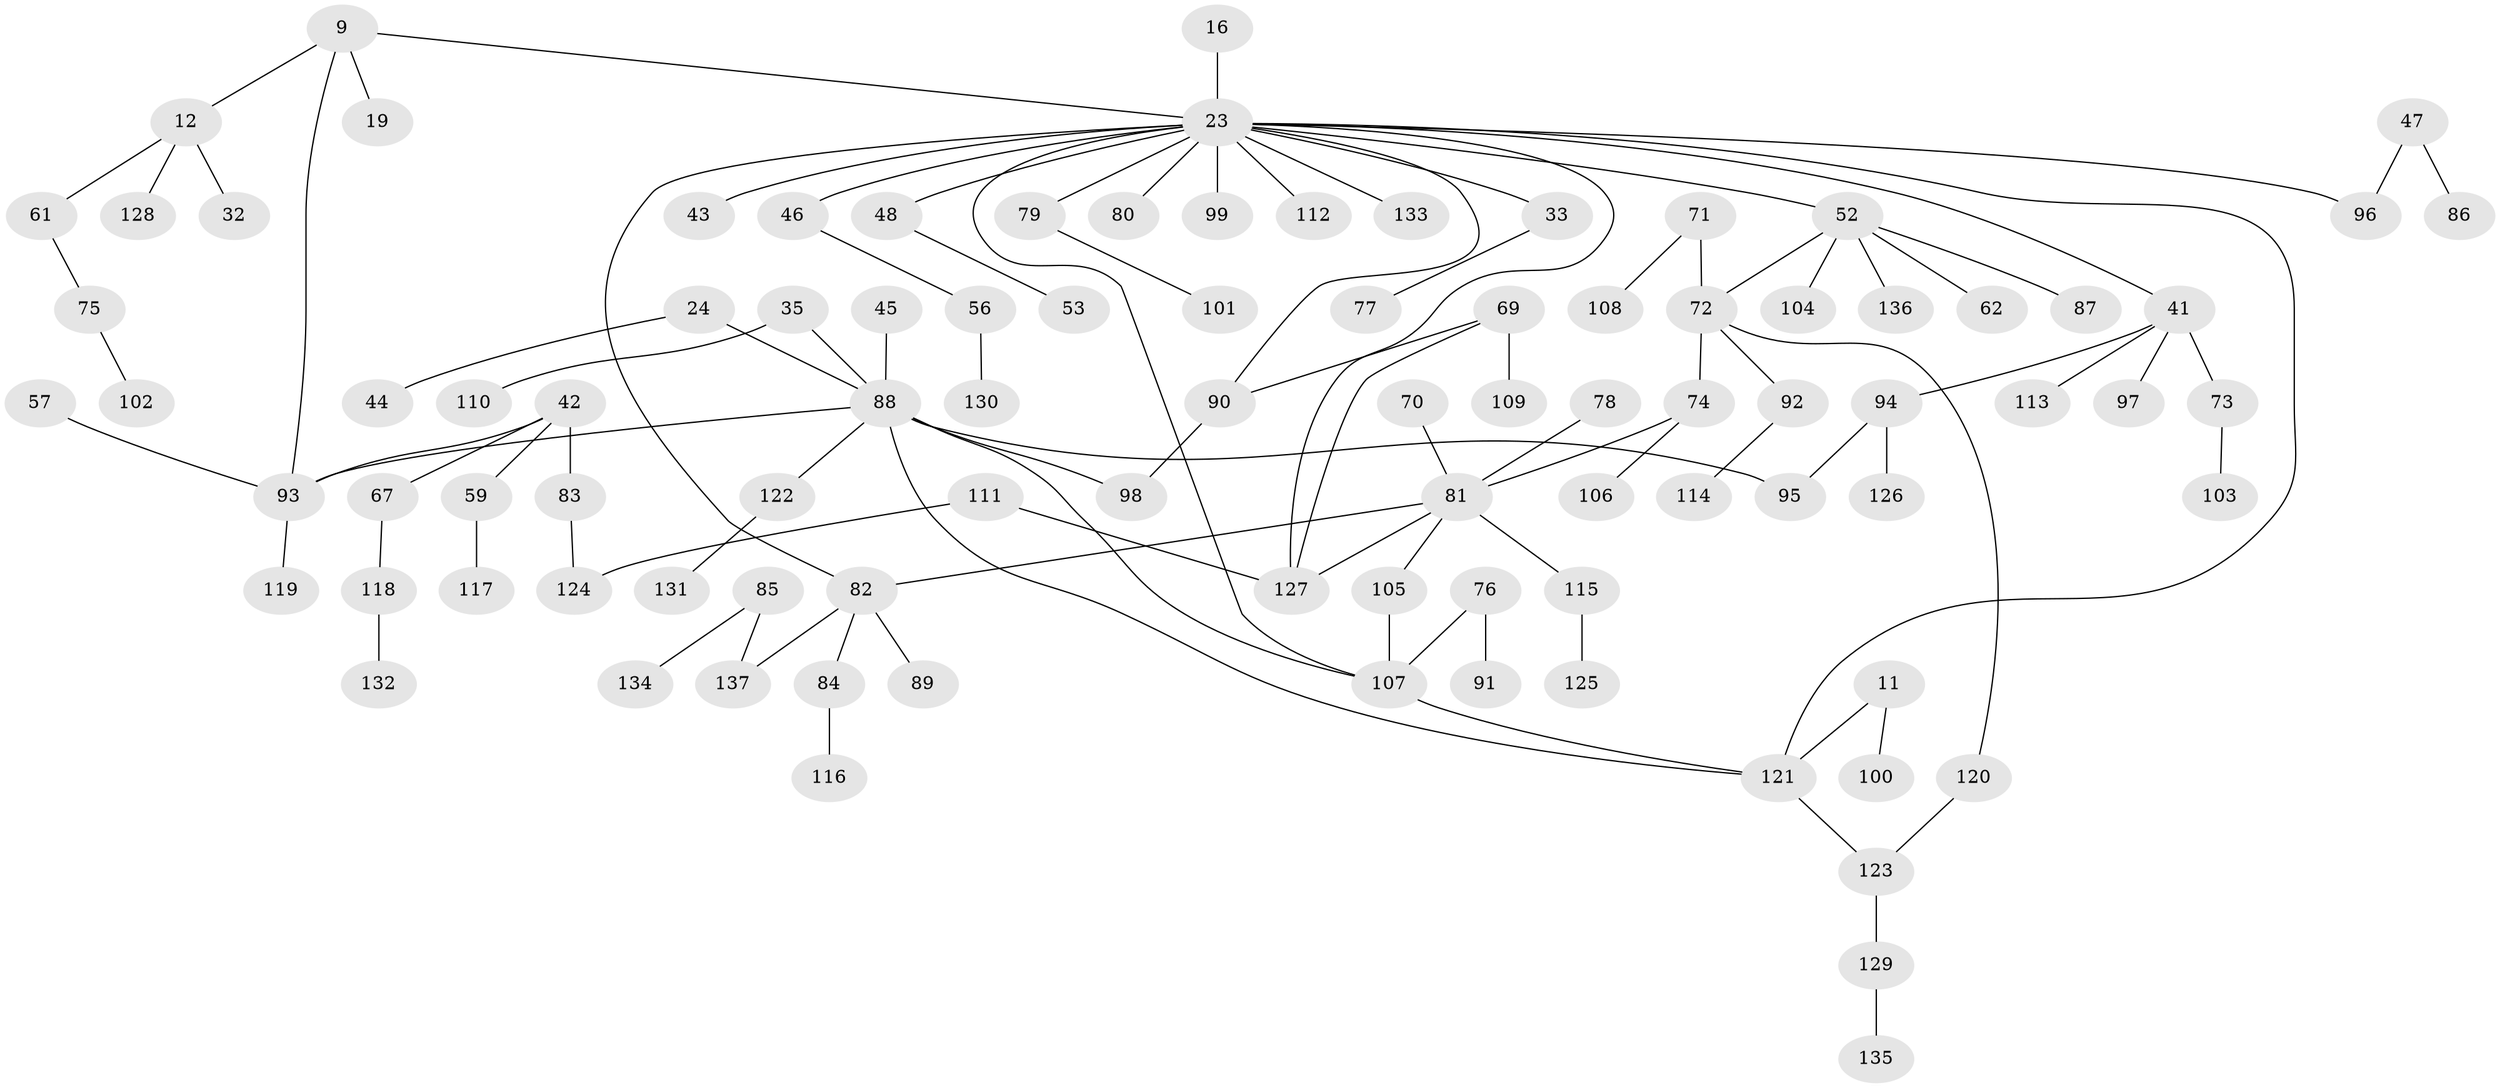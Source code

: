 // original degree distribution, {5: 0.051094890510948905, 9: 0.0072992700729927005, 4: 0.058394160583941604, 2: 0.29927007299270075, 3: 0.19708029197080293, 7: 0.0072992700729927005, 1: 0.3795620437956204}
// Generated by graph-tools (version 1.1) at 2025/45/03/04/25 21:45:21]
// undirected, 95 vertices, 105 edges
graph export_dot {
graph [start="1"]
  node [color=gray90,style=filled];
  9;
  11;
  12;
  16;
  19;
  23 [super="+17"];
  24;
  32;
  33;
  35;
  41 [super="+3"];
  42 [super="+40"];
  43;
  44;
  45;
  46 [super="+27+29+34"];
  47;
  48 [super="+28"];
  52 [super="+15"];
  53;
  56;
  57;
  59;
  61;
  62;
  67;
  69;
  70;
  71;
  72 [super="+25"];
  73 [super="+64"];
  74 [super="+66+63"];
  75;
  76;
  77;
  78;
  79 [super="+30"];
  80;
  81 [super="+21+38"];
  82 [super="+13"];
  83;
  84;
  85;
  86;
  87;
  88 [super="+65"];
  89;
  90;
  91;
  92;
  93 [super="+31"];
  94 [super="+36"];
  95;
  96 [super="+26"];
  97;
  98;
  99;
  100;
  101;
  102;
  103;
  104;
  105;
  106;
  107 [super="+51"];
  108;
  109;
  110;
  111;
  112;
  113;
  114;
  115;
  116;
  117;
  118;
  119;
  120;
  121 [super="+4+68"];
  122;
  123;
  124;
  125;
  126;
  127 [super="+54+58"];
  128;
  129;
  130;
  131;
  132;
  133;
  134;
  135;
  136;
  137 [super="+37"];
  9 -- 12;
  9 -- 19;
  9 -- 23;
  9 -- 93;
  11 -- 100;
  11 -- 121;
  12 -- 32;
  12 -- 61;
  12 -- 128;
  16 -- 23;
  23 -- 90;
  23 -- 99;
  23 -- 79 [weight=2];
  23 -- 133;
  23 -- 80;
  23 -- 33;
  23 -- 41;
  23 -- 43;
  23 -- 112;
  23 -- 52;
  23 -- 121;
  23 -- 82;
  23 -- 46;
  23 -- 96;
  23 -- 48;
  23 -- 107;
  23 -- 127;
  24 -- 44;
  24 -- 88;
  33 -- 77;
  35 -- 110;
  35 -- 88;
  41 -- 113;
  41 -- 97;
  41 -- 94;
  41 -- 73;
  42 -- 67;
  42 -- 83;
  42 -- 59;
  42 -- 93;
  45 -- 88;
  46 -- 56;
  47 -- 86;
  47 -- 96;
  48 -- 53;
  52 -- 87;
  52 -- 104;
  52 -- 136;
  52 -- 62;
  52 -- 72;
  56 -- 130;
  57 -- 93;
  59 -- 117;
  61 -- 75;
  67 -- 118;
  69 -- 109;
  69 -- 90;
  69 -- 127;
  70 -- 81;
  71 -- 108;
  71 -- 72;
  72 -- 120;
  72 -- 74;
  72 -- 92;
  73 -- 103;
  74 -- 106;
  74 -- 81;
  75 -- 102;
  76 -- 91;
  76 -- 107;
  78 -- 81 [weight=2];
  79 -- 101;
  81 -- 115;
  81 -- 105;
  81 -- 82;
  81 -- 127;
  82 -- 89;
  82 -- 84;
  82 -- 137;
  83 -- 124;
  84 -- 116;
  85 -- 134;
  85 -- 137;
  88 -- 107;
  88 -- 98;
  88 -- 121;
  88 -- 122;
  88 -- 93;
  88 -- 95;
  90 -- 98;
  92 -- 114;
  93 -- 119;
  94 -- 95;
  94 -- 126;
  105 -- 107;
  107 -- 121;
  111 -- 124;
  111 -- 127;
  115 -- 125;
  118 -- 132;
  120 -- 123;
  121 -- 123;
  122 -- 131;
  123 -- 129;
  129 -- 135;
}
